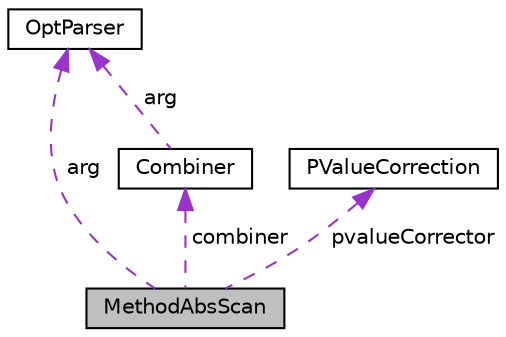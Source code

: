 digraph "MethodAbsScan"
{
  edge [fontname="Helvetica",fontsize="10",labelfontname="Helvetica",labelfontsize="10"];
  node [fontname="Helvetica",fontsize="10",shape=record];
  Node7 [label="MethodAbsScan",height=0.2,width=0.4,color="black", fillcolor="grey75", style="filled", fontcolor="black"];
  Node8 -> Node7 [dir="back",color="darkorchid3",fontsize="10",style="dashed",label=" arg" ,fontname="Helvetica"];
  Node8 [label="OptParser",height=0.2,width=0.4,color="black", fillcolor="white", style="filled",URL="$class_opt_parser.html"];
  Node9 -> Node7 [dir="back",color="darkorchid3",fontsize="10",style="dashed",label=" combiner" ,fontname="Helvetica"];
  Node9 [label="Combiner",height=0.2,width=0.4,color="black", fillcolor="white", style="filled",URL="$class_combiner.html"];
  Node8 -> Node9 [dir="back",color="darkorchid3",fontsize="10",style="dashed",label=" arg" ,fontname="Helvetica"];
  Node10 -> Node7 [dir="back",color="darkorchid3",fontsize="10",style="dashed",label=" pvalueCorrector" ,fontname="Helvetica"];
  Node10 [label="PValueCorrection",height=0.2,width=0.4,color="black", fillcolor="white", style="filled",URL="$class_p_value_correction.html"];
}
